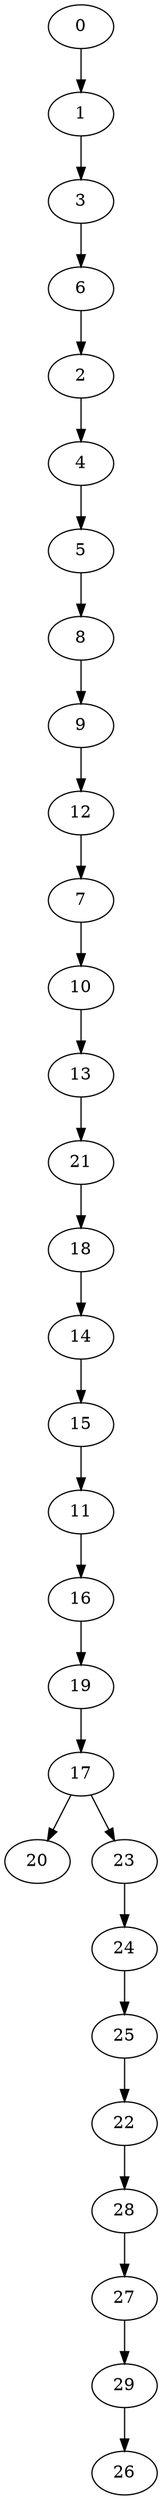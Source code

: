 digraph my_graph {
0;
1;
3;
6;
2;
4;
5;
8;
9;
12;
7;
10;
13;
21;
18;
14;
15;
11;
16;
19;
17;
20;
23;
24;
25;
22;
28;
27;
29;
26;
0->1
1->3
3->6
6->2
2->4
4->5
5->8
8->9
9->12
12->7
7->10
10->13
13->21
21->18
18->14
14->15
15->11
11->16
16->19
19->17
17->20
17->23
23->24
24->25
25->22
22->28
28->27
27->29
29->26
}